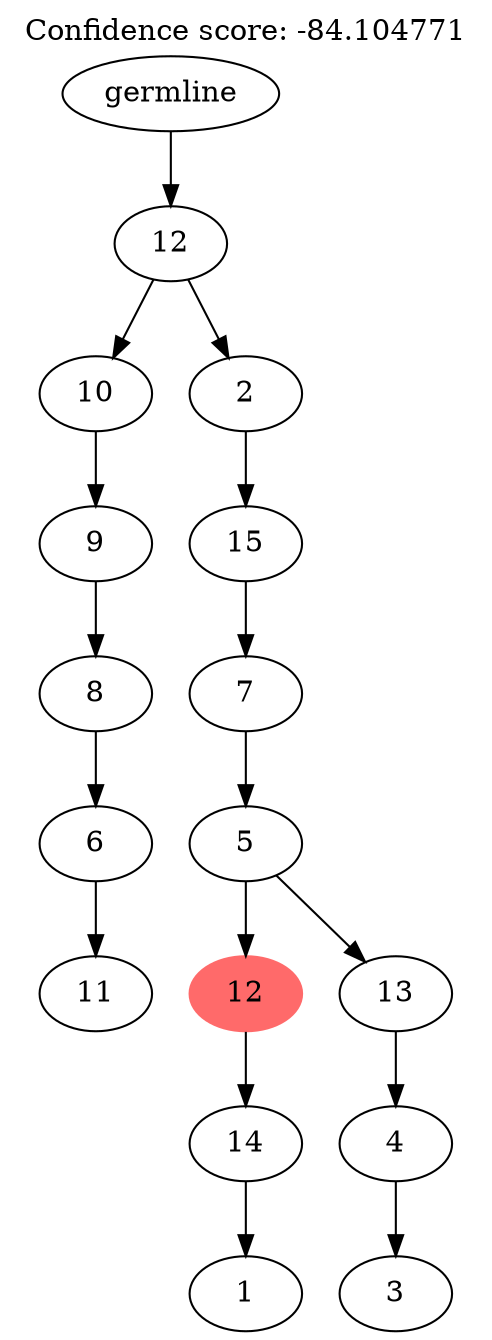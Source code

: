 digraph g {
	"15" -> "16";
	"16" [label="11"];
	"14" -> "15";
	"15" [label="6"];
	"13" -> "14";
	"14" [label="8"];
	"12" -> "13";
	"13" [label="9"];
	"10" -> "11";
	"11" [label="1"];
	"9" -> "10";
	"10" [label="14"];
	"7" -> "8";
	"8" [label="3"];
	"6" -> "7";
	"7" [label="4"];
	"5" -> "6";
	"6" [label="13"];
	"5" -> "9";
	"9" [color=indianred1, style=filled, label="12"];
	"4" -> "5";
	"5" [label="5"];
	"3" -> "4";
	"4" [label="7"];
	"2" -> "3";
	"3" [label="15"];
	"1" -> "2";
	"2" [label="2"];
	"1" -> "12";
	"12" [label="10"];
	"0" -> "1";
	"1" [label="12"];
	"0" [label="germline"];
	labelloc="t";
	label="Confidence score: -84.104771";
}
